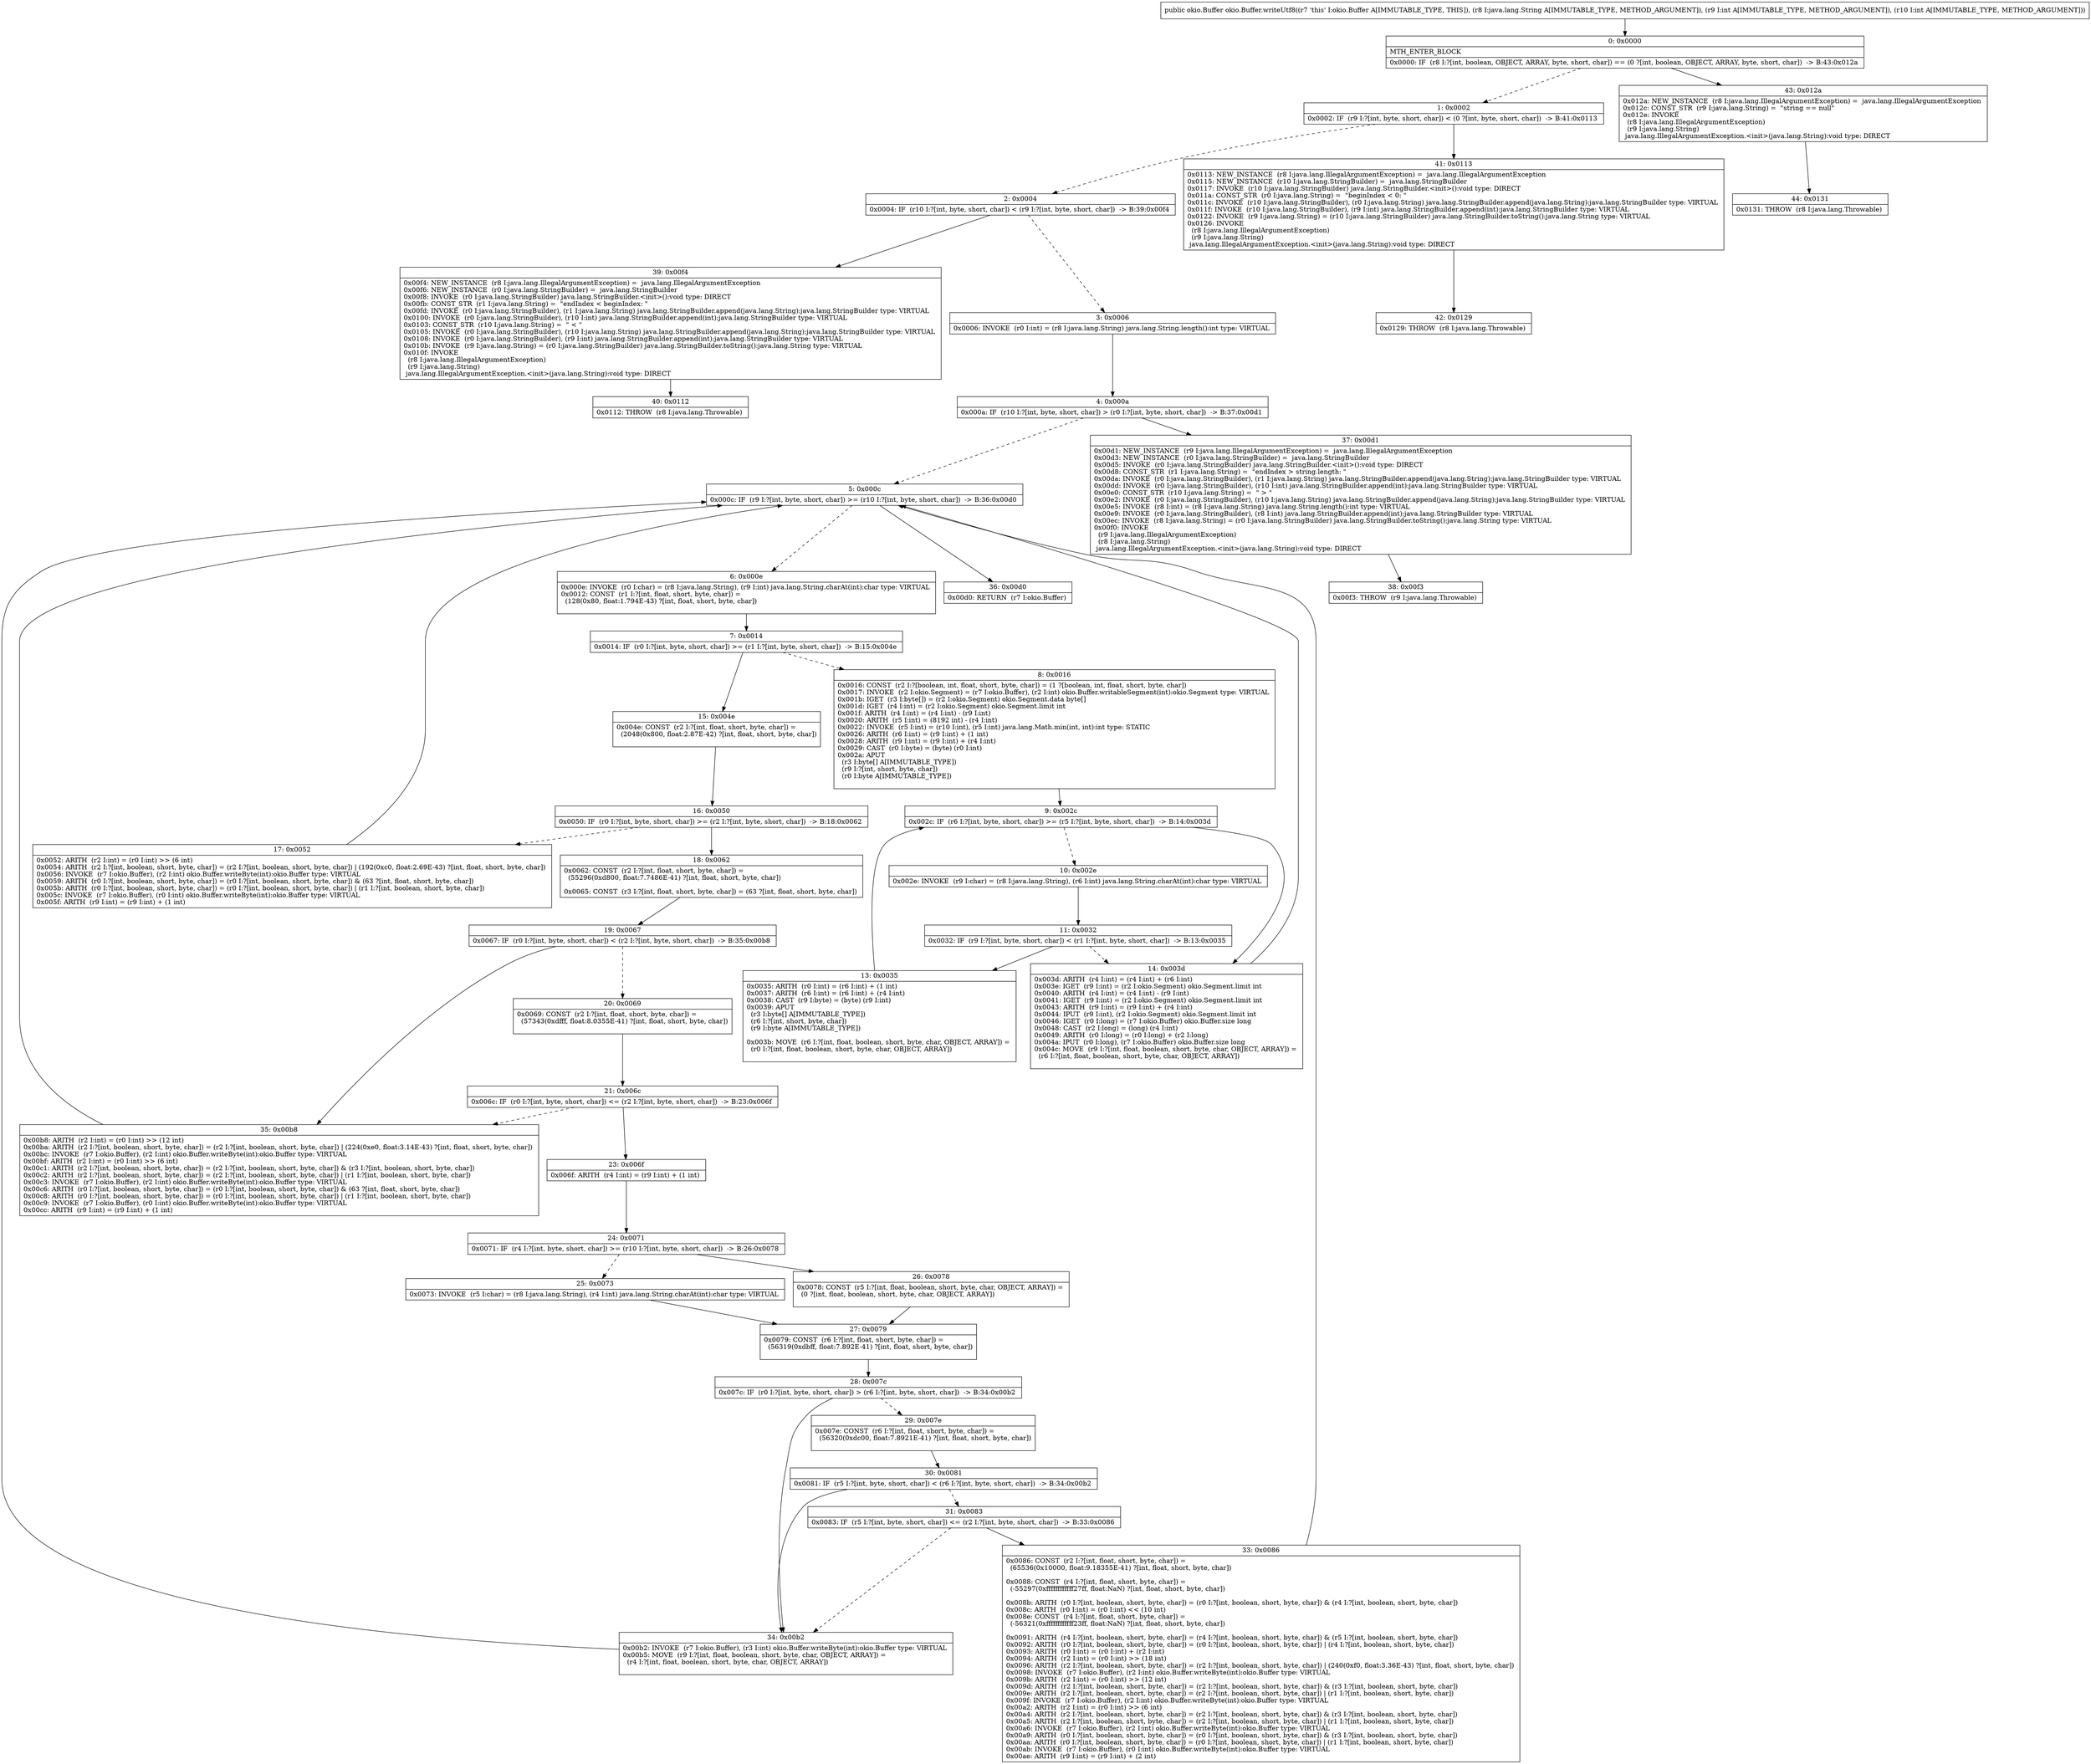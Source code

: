 digraph "CFG forokio.Buffer.writeUtf8(Ljava\/lang\/String;II)Lokio\/Buffer;" {
Node_0 [shape=record,label="{0\:\ 0x0000|MTH_ENTER_BLOCK\l|0x0000: IF  (r8 I:?[int, boolean, OBJECT, ARRAY, byte, short, char]) == (0 ?[int, boolean, OBJECT, ARRAY, byte, short, char])  \-\> B:43:0x012a \l}"];
Node_1 [shape=record,label="{1\:\ 0x0002|0x0002: IF  (r9 I:?[int, byte, short, char]) \< (0 ?[int, byte, short, char])  \-\> B:41:0x0113 \l}"];
Node_2 [shape=record,label="{2\:\ 0x0004|0x0004: IF  (r10 I:?[int, byte, short, char]) \< (r9 I:?[int, byte, short, char])  \-\> B:39:0x00f4 \l}"];
Node_3 [shape=record,label="{3\:\ 0x0006|0x0006: INVOKE  (r0 I:int) = (r8 I:java.lang.String) java.lang.String.length():int type: VIRTUAL \l}"];
Node_4 [shape=record,label="{4\:\ 0x000a|0x000a: IF  (r10 I:?[int, byte, short, char]) \> (r0 I:?[int, byte, short, char])  \-\> B:37:0x00d1 \l}"];
Node_5 [shape=record,label="{5\:\ 0x000c|0x000c: IF  (r9 I:?[int, byte, short, char]) \>= (r10 I:?[int, byte, short, char])  \-\> B:36:0x00d0 \l}"];
Node_6 [shape=record,label="{6\:\ 0x000e|0x000e: INVOKE  (r0 I:char) = (r8 I:java.lang.String), (r9 I:int) java.lang.String.charAt(int):char type: VIRTUAL \l0x0012: CONST  (r1 I:?[int, float, short, byte, char]) = \l  (128(0x80, float:1.794E\-43) ?[int, float, short, byte, char])\l \l}"];
Node_7 [shape=record,label="{7\:\ 0x0014|0x0014: IF  (r0 I:?[int, byte, short, char]) \>= (r1 I:?[int, byte, short, char])  \-\> B:15:0x004e \l}"];
Node_8 [shape=record,label="{8\:\ 0x0016|0x0016: CONST  (r2 I:?[boolean, int, float, short, byte, char]) = (1 ?[boolean, int, float, short, byte, char]) \l0x0017: INVOKE  (r2 I:okio.Segment) = (r7 I:okio.Buffer), (r2 I:int) okio.Buffer.writableSegment(int):okio.Segment type: VIRTUAL \l0x001b: IGET  (r3 I:byte[]) = (r2 I:okio.Segment) okio.Segment.data byte[] \l0x001d: IGET  (r4 I:int) = (r2 I:okio.Segment) okio.Segment.limit int \l0x001f: ARITH  (r4 I:int) = (r4 I:int) \- (r9 I:int) \l0x0020: ARITH  (r5 I:int) = (8192 int) \- (r4 I:int) \l0x0022: INVOKE  (r5 I:int) = (r10 I:int), (r5 I:int) java.lang.Math.min(int, int):int type: STATIC \l0x0026: ARITH  (r6 I:int) = (r9 I:int) + (1 int) \l0x0028: ARITH  (r9 I:int) = (r9 I:int) + (r4 I:int) \l0x0029: CAST  (r0 I:byte) = (byte) (r0 I:int) \l0x002a: APUT  \l  (r3 I:byte[] A[IMMUTABLE_TYPE])\l  (r9 I:?[int, short, byte, char])\l  (r0 I:byte A[IMMUTABLE_TYPE])\l \l}"];
Node_9 [shape=record,label="{9\:\ 0x002c|0x002c: IF  (r6 I:?[int, byte, short, char]) \>= (r5 I:?[int, byte, short, char])  \-\> B:14:0x003d \l}"];
Node_10 [shape=record,label="{10\:\ 0x002e|0x002e: INVOKE  (r9 I:char) = (r8 I:java.lang.String), (r6 I:int) java.lang.String.charAt(int):char type: VIRTUAL \l}"];
Node_11 [shape=record,label="{11\:\ 0x0032|0x0032: IF  (r9 I:?[int, byte, short, char]) \< (r1 I:?[int, byte, short, char])  \-\> B:13:0x0035 \l}"];
Node_13 [shape=record,label="{13\:\ 0x0035|0x0035: ARITH  (r0 I:int) = (r6 I:int) + (1 int) \l0x0037: ARITH  (r6 I:int) = (r6 I:int) + (r4 I:int) \l0x0038: CAST  (r9 I:byte) = (byte) (r9 I:int) \l0x0039: APUT  \l  (r3 I:byte[] A[IMMUTABLE_TYPE])\l  (r6 I:?[int, short, byte, char])\l  (r9 I:byte A[IMMUTABLE_TYPE])\l \l0x003b: MOVE  (r6 I:?[int, float, boolean, short, byte, char, OBJECT, ARRAY]) = \l  (r0 I:?[int, float, boolean, short, byte, char, OBJECT, ARRAY])\l \l}"];
Node_14 [shape=record,label="{14\:\ 0x003d|0x003d: ARITH  (r4 I:int) = (r4 I:int) + (r6 I:int) \l0x003e: IGET  (r9 I:int) = (r2 I:okio.Segment) okio.Segment.limit int \l0x0040: ARITH  (r4 I:int) = (r4 I:int) \- (r9 I:int) \l0x0041: IGET  (r9 I:int) = (r2 I:okio.Segment) okio.Segment.limit int \l0x0043: ARITH  (r9 I:int) = (r9 I:int) + (r4 I:int) \l0x0044: IPUT  (r9 I:int), (r2 I:okio.Segment) okio.Segment.limit int \l0x0046: IGET  (r0 I:long) = (r7 I:okio.Buffer) okio.Buffer.size long \l0x0048: CAST  (r2 I:long) = (long) (r4 I:int) \l0x0049: ARITH  (r0 I:long) = (r0 I:long) + (r2 I:long) \l0x004a: IPUT  (r0 I:long), (r7 I:okio.Buffer) okio.Buffer.size long \l0x004c: MOVE  (r9 I:?[int, float, boolean, short, byte, char, OBJECT, ARRAY]) = \l  (r6 I:?[int, float, boolean, short, byte, char, OBJECT, ARRAY])\l \l}"];
Node_15 [shape=record,label="{15\:\ 0x004e|0x004e: CONST  (r2 I:?[int, float, short, byte, char]) = \l  (2048(0x800, float:2.87E\-42) ?[int, float, short, byte, char])\l \l}"];
Node_16 [shape=record,label="{16\:\ 0x0050|0x0050: IF  (r0 I:?[int, byte, short, char]) \>= (r2 I:?[int, byte, short, char])  \-\> B:18:0x0062 \l}"];
Node_17 [shape=record,label="{17\:\ 0x0052|0x0052: ARITH  (r2 I:int) = (r0 I:int) \>\> (6 int) \l0x0054: ARITH  (r2 I:?[int, boolean, short, byte, char]) = (r2 I:?[int, boolean, short, byte, char]) \| (192(0xc0, float:2.69E\-43) ?[int, float, short, byte, char]) \l0x0056: INVOKE  (r7 I:okio.Buffer), (r2 I:int) okio.Buffer.writeByte(int):okio.Buffer type: VIRTUAL \l0x0059: ARITH  (r0 I:?[int, boolean, short, byte, char]) = (r0 I:?[int, boolean, short, byte, char]) & (63 ?[int, float, short, byte, char]) \l0x005b: ARITH  (r0 I:?[int, boolean, short, byte, char]) = (r0 I:?[int, boolean, short, byte, char]) \| (r1 I:?[int, boolean, short, byte, char]) \l0x005c: INVOKE  (r7 I:okio.Buffer), (r0 I:int) okio.Buffer.writeByte(int):okio.Buffer type: VIRTUAL \l0x005f: ARITH  (r9 I:int) = (r9 I:int) + (1 int) \l}"];
Node_18 [shape=record,label="{18\:\ 0x0062|0x0062: CONST  (r2 I:?[int, float, short, byte, char]) = \l  (55296(0xd800, float:7.7486E\-41) ?[int, float, short, byte, char])\l \l0x0065: CONST  (r3 I:?[int, float, short, byte, char]) = (63 ?[int, float, short, byte, char]) \l}"];
Node_19 [shape=record,label="{19\:\ 0x0067|0x0067: IF  (r0 I:?[int, byte, short, char]) \< (r2 I:?[int, byte, short, char])  \-\> B:35:0x00b8 \l}"];
Node_20 [shape=record,label="{20\:\ 0x0069|0x0069: CONST  (r2 I:?[int, float, short, byte, char]) = \l  (57343(0xdfff, float:8.0355E\-41) ?[int, float, short, byte, char])\l \l}"];
Node_21 [shape=record,label="{21\:\ 0x006c|0x006c: IF  (r0 I:?[int, byte, short, char]) \<= (r2 I:?[int, byte, short, char])  \-\> B:23:0x006f \l}"];
Node_23 [shape=record,label="{23\:\ 0x006f|0x006f: ARITH  (r4 I:int) = (r9 I:int) + (1 int) \l}"];
Node_24 [shape=record,label="{24\:\ 0x0071|0x0071: IF  (r4 I:?[int, byte, short, char]) \>= (r10 I:?[int, byte, short, char])  \-\> B:26:0x0078 \l}"];
Node_25 [shape=record,label="{25\:\ 0x0073|0x0073: INVOKE  (r5 I:char) = (r8 I:java.lang.String), (r4 I:int) java.lang.String.charAt(int):char type: VIRTUAL \l}"];
Node_26 [shape=record,label="{26\:\ 0x0078|0x0078: CONST  (r5 I:?[int, float, boolean, short, byte, char, OBJECT, ARRAY]) = \l  (0 ?[int, float, boolean, short, byte, char, OBJECT, ARRAY])\l \l}"];
Node_27 [shape=record,label="{27\:\ 0x0079|0x0079: CONST  (r6 I:?[int, float, short, byte, char]) = \l  (56319(0xdbff, float:7.892E\-41) ?[int, float, short, byte, char])\l \l}"];
Node_28 [shape=record,label="{28\:\ 0x007c|0x007c: IF  (r0 I:?[int, byte, short, char]) \> (r6 I:?[int, byte, short, char])  \-\> B:34:0x00b2 \l}"];
Node_29 [shape=record,label="{29\:\ 0x007e|0x007e: CONST  (r6 I:?[int, float, short, byte, char]) = \l  (56320(0xdc00, float:7.8921E\-41) ?[int, float, short, byte, char])\l \l}"];
Node_30 [shape=record,label="{30\:\ 0x0081|0x0081: IF  (r5 I:?[int, byte, short, char]) \< (r6 I:?[int, byte, short, char])  \-\> B:34:0x00b2 \l}"];
Node_31 [shape=record,label="{31\:\ 0x0083|0x0083: IF  (r5 I:?[int, byte, short, char]) \<= (r2 I:?[int, byte, short, char])  \-\> B:33:0x0086 \l}"];
Node_33 [shape=record,label="{33\:\ 0x0086|0x0086: CONST  (r2 I:?[int, float, short, byte, char]) = \l  (65536(0x10000, float:9.18355E\-41) ?[int, float, short, byte, char])\l \l0x0088: CONST  (r4 I:?[int, float, short, byte, char]) = \l  (\-55297(0xffffffffffff27ff, float:NaN) ?[int, float, short, byte, char])\l \l0x008b: ARITH  (r0 I:?[int, boolean, short, byte, char]) = (r0 I:?[int, boolean, short, byte, char]) & (r4 I:?[int, boolean, short, byte, char]) \l0x008c: ARITH  (r0 I:int) = (r0 I:int) \<\< (10 int) \l0x008e: CONST  (r4 I:?[int, float, short, byte, char]) = \l  (\-56321(0xffffffffffff23ff, float:NaN) ?[int, float, short, byte, char])\l \l0x0091: ARITH  (r4 I:?[int, boolean, short, byte, char]) = (r4 I:?[int, boolean, short, byte, char]) & (r5 I:?[int, boolean, short, byte, char]) \l0x0092: ARITH  (r0 I:?[int, boolean, short, byte, char]) = (r0 I:?[int, boolean, short, byte, char]) \| (r4 I:?[int, boolean, short, byte, char]) \l0x0093: ARITH  (r0 I:int) = (r0 I:int) + (r2 I:int) \l0x0094: ARITH  (r2 I:int) = (r0 I:int) \>\> (18 int) \l0x0096: ARITH  (r2 I:?[int, boolean, short, byte, char]) = (r2 I:?[int, boolean, short, byte, char]) \| (240(0xf0, float:3.36E\-43) ?[int, float, short, byte, char]) \l0x0098: INVOKE  (r7 I:okio.Buffer), (r2 I:int) okio.Buffer.writeByte(int):okio.Buffer type: VIRTUAL \l0x009b: ARITH  (r2 I:int) = (r0 I:int) \>\> (12 int) \l0x009d: ARITH  (r2 I:?[int, boolean, short, byte, char]) = (r2 I:?[int, boolean, short, byte, char]) & (r3 I:?[int, boolean, short, byte, char]) \l0x009e: ARITH  (r2 I:?[int, boolean, short, byte, char]) = (r2 I:?[int, boolean, short, byte, char]) \| (r1 I:?[int, boolean, short, byte, char]) \l0x009f: INVOKE  (r7 I:okio.Buffer), (r2 I:int) okio.Buffer.writeByte(int):okio.Buffer type: VIRTUAL \l0x00a2: ARITH  (r2 I:int) = (r0 I:int) \>\> (6 int) \l0x00a4: ARITH  (r2 I:?[int, boolean, short, byte, char]) = (r2 I:?[int, boolean, short, byte, char]) & (r3 I:?[int, boolean, short, byte, char]) \l0x00a5: ARITH  (r2 I:?[int, boolean, short, byte, char]) = (r2 I:?[int, boolean, short, byte, char]) \| (r1 I:?[int, boolean, short, byte, char]) \l0x00a6: INVOKE  (r7 I:okio.Buffer), (r2 I:int) okio.Buffer.writeByte(int):okio.Buffer type: VIRTUAL \l0x00a9: ARITH  (r0 I:?[int, boolean, short, byte, char]) = (r0 I:?[int, boolean, short, byte, char]) & (r3 I:?[int, boolean, short, byte, char]) \l0x00aa: ARITH  (r0 I:?[int, boolean, short, byte, char]) = (r0 I:?[int, boolean, short, byte, char]) \| (r1 I:?[int, boolean, short, byte, char]) \l0x00ab: INVOKE  (r7 I:okio.Buffer), (r0 I:int) okio.Buffer.writeByte(int):okio.Buffer type: VIRTUAL \l0x00ae: ARITH  (r9 I:int) = (r9 I:int) + (2 int) \l}"];
Node_34 [shape=record,label="{34\:\ 0x00b2|0x00b2: INVOKE  (r7 I:okio.Buffer), (r3 I:int) okio.Buffer.writeByte(int):okio.Buffer type: VIRTUAL \l0x00b5: MOVE  (r9 I:?[int, float, boolean, short, byte, char, OBJECT, ARRAY]) = \l  (r4 I:?[int, float, boolean, short, byte, char, OBJECT, ARRAY])\l \l}"];
Node_35 [shape=record,label="{35\:\ 0x00b8|0x00b8: ARITH  (r2 I:int) = (r0 I:int) \>\> (12 int) \l0x00ba: ARITH  (r2 I:?[int, boolean, short, byte, char]) = (r2 I:?[int, boolean, short, byte, char]) \| (224(0xe0, float:3.14E\-43) ?[int, float, short, byte, char]) \l0x00bc: INVOKE  (r7 I:okio.Buffer), (r2 I:int) okio.Buffer.writeByte(int):okio.Buffer type: VIRTUAL \l0x00bf: ARITH  (r2 I:int) = (r0 I:int) \>\> (6 int) \l0x00c1: ARITH  (r2 I:?[int, boolean, short, byte, char]) = (r2 I:?[int, boolean, short, byte, char]) & (r3 I:?[int, boolean, short, byte, char]) \l0x00c2: ARITH  (r2 I:?[int, boolean, short, byte, char]) = (r2 I:?[int, boolean, short, byte, char]) \| (r1 I:?[int, boolean, short, byte, char]) \l0x00c3: INVOKE  (r7 I:okio.Buffer), (r2 I:int) okio.Buffer.writeByte(int):okio.Buffer type: VIRTUAL \l0x00c6: ARITH  (r0 I:?[int, boolean, short, byte, char]) = (r0 I:?[int, boolean, short, byte, char]) & (63 ?[int, float, short, byte, char]) \l0x00c8: ARITH  (r0 I:?[int, boolean, short, byte, char]) = (r0 I:?[int, boolean, short, byte, char]) \| (r1 I:?[int, boolean, short, byte, char]) \l0x00c9: INVOKE  (r7 I:okio.Buffer), (r0 I:int) okio.Buffer.writeByte(int):okio.Buffer type: VIRTUAL \l0x00cc: ARITH  (r9 I:int) = (r9 I:int) + (1 int) \l}"];
Node_36 [shape=record,label="{36\:\ 0x00d0|0x00d0: RETURN  (r7 I:okio.Buffer) \l}"];
Node_37 [shape=record,label="{37\:\ 0x00d1|0x00d1: NEW_INSTANCE  (r9 I:java.lang.IllegalArgumentException) =  java.lang.IllegalArgumentException \l0x00d3: NEW_INSTANCE  (r0 I:java.lang.StringBuilder) =  java.lang.StringBuilder \l0x00d5: INVOKE  (r0 I:java.lang.StringBuilder) java.lang.StringBuilder.\<init\>():void type: DIRECT \l0x00d8: CONST_STR  (r1 I:java.lang.String) =  \"endIndex \> string.length: \" \l0x00da: INVOKE  (r0 I:java.lang.StringBuilder), (r1 I:java.lang.String) java.lang.StringBuilder.append(java.lang.String):java.lang.StringBuilder type: VIRTUAL \l0x00dd: INVOKE  (r0 I:java.lang.StringBuilder), (r10 I:int) java.lang.StringBuilder.append(int):java.lang.StringBuilder type: VIRTUAL \l0x00e0: CONST_STR  (r10 I:java.lang.String) =  \" \> \" \l0x00e2: INVOKE  (r0 I:java.lang.StringBuilder), (r10 I:java.lang.String) java.lang.StringBuilder.append(java.lang.String):java.lang.StringBuilder type: VIRTUAL \l0x00e5: INVOKE  (r8 I:int) = (r8 I:java.lang.String) java.lang.String.length():int type: VIRTUAL \l0x00e9: INVOKE  (r0 I:java.lang.StringBuilder), (r8 I:int) java.lang.StringBuilder.append(int):java.lang.StringBuilder type: VIRTUAL \l0x00ec: INVOKE  (r8 I:java.lang.String) = (r0 I:java.lang.StringBuilder) java.lang.StringBuilder.toString():java.lang.String type: VIRTUAL \l0x00f0: INVOKE  \l  (r9 I:java.lang.IllegalArgumentException)\l  (r8 I:java.lang.String)\l java.lang.IllegalArgumentException.\<init\>(java.lang.String):void type: DIRECT \l}"];
Node_38 [shape=record,label="{38\:\ 0x00f3|0x00f3: THROW  (r9 I:java.lang.Throwable) \l}"];
Node_39 [shape=record,label="{39\:\ 0x00f4|0x00f4: NEW_INSTANCE  (r8 I:java.lang.IllegalArgumentException) =  java.lang.IllegalArgumentException \l0x00f6: NEW_INSTANCE  (r0 I:java.lang.StringBuilder) =  java.lang.StringBuilder \l0x00f8: INVOKE  (r0 I:java.lang.StringBuilder) java.lang.StringBuilder.\<init\>():void type: DIRECT \l0x00fb: CONST_STR  (r1 I:java.lang.String) =  \"endIndex \< beginIndex: \" \l0x00fd: INVOKE  (r0 I:java.lang.StringBuilder), (r1 I:java.lang.String) java.lang.StringBuilder.append(java.lang.String):java.lang.StringBuilder type: VIRTUAL \l0x0100: INVOKE  (r0 I:java.lang.StringBuilder), (r10 I:int) java.lang.StringBuilder.append(int):java.lang.StringBuilder type: VIRTUAL \l0x0103: CONST_STR  (r10 I:java.lang.String) =  \" \< \" \l0x0105: INVOKE  (r0 I:java.lang.StringBuilder), (r10 I:java.lang.String) java.lang.StringBuilder.append(java.lang.String):java.lang.StringBuilder type: VIRTUAL \l0x0108: INVOKE  (r0 I:java.lang.StringBuilder), (r9 I:int) java.lang.StringBuilder.append(int):java.lang.StringBuilder type: VIRTUAL \l0x010b: INVOKE  (r9 I:java.lang.String) = (r0 I:java.lang.StringBuilder) java.lang.StringBuilder.toString():java.lang.String type: VIRTUAL \l0x010f: INVOKE  \l  (r8 I:java.lang.IllegalArgumentException)\l  (r9 I:java.lang.String)\l java.lang.IllegalArgumentException.\<init\>(java.lang.String):void type: DIRECT \l}"];
Node_40 [shape=record,label="{40\:\ 0x0112|0x0112: THROW  (r8 I:java.lang.Throwable) \l}"];
Node_41 [shape=record,label="{41\:\ 0x0113|0x0113: NEW_INSTANCE  (r8 I:java.lang.IllegalArgumentException) =  java.lang.IllegalArgumentException \l0x0115: NEW_INSTANCE  (r10 I:java.lang.StringBuilder) =  java.lang.StringBuilder \l0x0117: INVOKE  (r10 I:java.lang.StringBuilder) java.lang.StringBuilder.\<init\>():void type: DIRECT \l0x011a: CONST_STR  (r0 I:java.lang.String) =  \"beginIndex \< 0: \" \l0x011c: INVOKE  (r10 I:java.lang.StringBuilder), (r0 I:java.lang.String) java.lang.StringBuilder.append(java.lang.String):java.lang.StringBuilder type: VIRTUAL \l0x011f: INVOKE  (r10 I:java.lang.StringBuilder), (r9 I:int) java.lang.StringBuilder.append(int):java.lang.StringBuilder type: VIRTUAL \l0x0122: INVOKE  (r9 I:java.lang.String) = (r10 I:java.lang.StringBuilder) java.lang.StringBuilder.toString():java.lang.String type: VIRTUAL \l0x0126: INVOKE  \l  (r8 I:java.lang.IllegalArgumentException)\l  (r9 I:java.lang.String)\l java.lang.IllegalArgumentException.\<init\>(java.lang.String):void type: DIRECT \l}"];
Node_42 [shape=record,label="{42\:\ 0x0129|0x0129: THROW  (r8 I:java.lang.Throwable) \l}"];
Node_43 [shape=record,label="{43\:\ 0x012a|0x012a: NEW_INSTANCE  (r8 I:java.lang.IllegalArgumentException) =  java.lang.IllegalArgumentException \l0x012c: CONST_STR  (r9 I:java.lang.String) =  \"string == null\" \l0x012e: INVOKE  \l  (r8 I:java.lang.IllegalArgumentException)\l  (r9 I:java.lang.String)\l java.lang.IllegalArgumentException.\<init\>(java.lang.String):void type: DIRECT \l}"];
Node_44 [shape=record,label="{44\:\ 0x0131|0x0131: THROW  (r8 I:java.lang.Throwable) \l}"];
MethodNode[shape=record,label="{public okio.Buffer okio.Buffer.writeUtf8((r7 'this' I:okio.Buffer A[IMMUTABLE_TYPE, THIS]), (r8 I:java.lang.String A[IMMUTABLE_TYPE, METHOD_ARGUMENT]), (r9 I:int A[IMMUTABLE_TYPE, METHOD_ARGUMENT]), (r10 I:int A[IMMUTABLE_TYPE, METHOD_ARGUMENT])) }"];
MethodNode -> Node_0;
Node_0 -> Node_1[style=dashed];
Node_0 -> Node_43;
Node_1 -> Node_2[style=dashed];
Node_1 -> Node_41;
Node_2 -> Node_3[style=dashed];
Node_2 -> Node_39;
Node_3 -> Node_4;
Node_4 -> Node_5[style=dashed];
Node_4 -> Node_37;
Node_5 -> Node_6[style=dashed];
Node_5 -> Node_36;
Node_6 -> Node_7;
Node_7 -> Node_8[style=dashed];
Node_7 -> Node_15;
Node_8 -> Node_9;
Node_9 -> Node_10[style=dashed];
Node_9 -> Node_14;
Node_10 -> Node_11;
Node_11 -> Node_13;
Node_11 -> Node_14[style=dashed];
Node_13 -> Node_9;
Node_14 -> Node_5;
Node_15 -> Node_16;
Node_16 -> Node_17[style=dashed];
Node_16 -> Node_18;
Node_17 -> Node_5;
Node_18 -> Node_19;
Node_19 -> Node_20[style=dashed];
Node_19 -> Node_35;
Node_20 -> Node_21;
Node_21 -> Node_23;
Node_21 -> Node_35[style=dashed];
Node_23 -> Node_24;
Node_24 -> Node_25[style=dashed];
Node_24 -> Node_26;
Node_25 -> Node_27;
Node_26 -> Node_27;
Node_27 -> Node_28;
Node_28 -> Node_29[style=dashed];
Node_28 -> Node_34;
Node_29 -> Node_30;
Node_30 -> Node_31[style=dashed];
Node_30 -> Node_34;
Node_31 -> Node_33;
Node_31 -> Node_34[style=dashed];
Node_33 -> Node_5;
Node_34 -> Node_5;
Node_35 -> Node_5;
Node_37 -> Node_38;
Node_39 -> Node_40;
Node_41 -> Node_42;
Node_43 -> Node_44;
}

